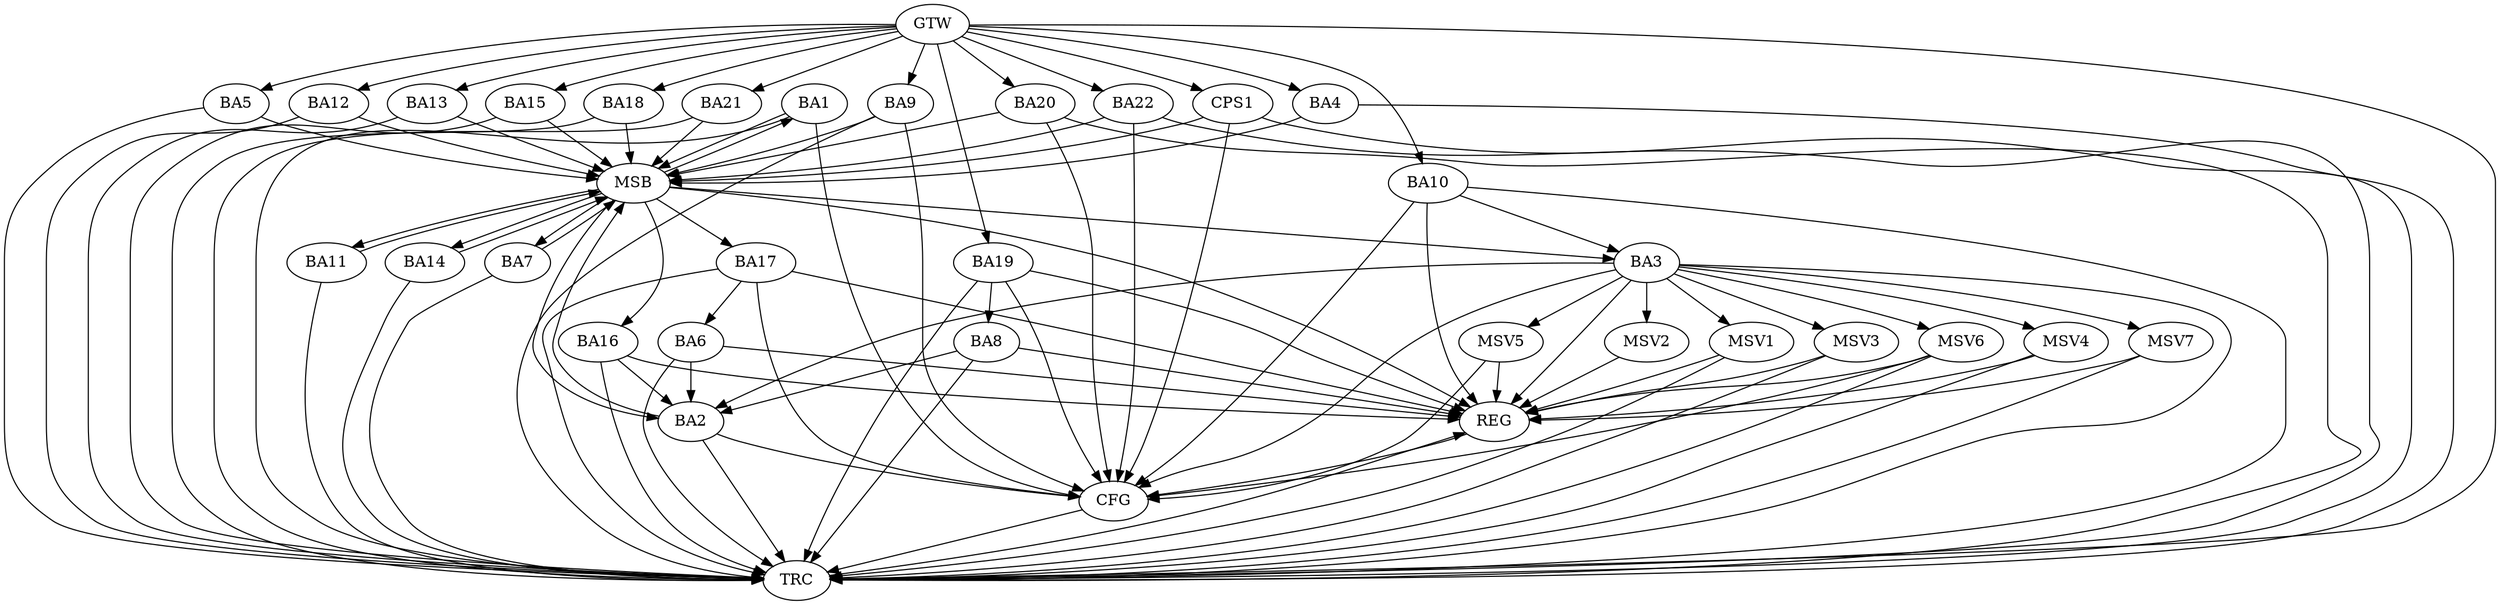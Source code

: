 strict digraph G {
  BA1 [ label="BA1" ];
  BA2 [ label="BA2" ];
  BA3 [ label="BA3" ];
  BA4 [ label="BA4" ];
  BA5 [ label="BA5" ];
  BA6 [ label="BA6" ];
  BA7 [ label="BA7" ];
  BA8 [ label="BA8" ];
  BA9 [ label="BA9" ];
  BA10 [ label="BA10" ];
  BA11 [ label="BA11" ];
  BA12 [ label="BA12" ];
  BA13 [ label="BA13" ];
  BA14 [ label="BA14" ];
  BA15 [ label="BA15" ];
  BA16 [ label="BA16" ];
  BA17 [ label="BA17" ];
  BA18 [ label="BA18" ];
  BA19 [ label="BA19" ];
  BA20 [ label="BA20" ];
  BA21 [ label="BA21" ];
  BA22 [ label="BA22" ];
  CPS1 [ label="CPS1" ];
  GTW [ label="GTW" ];
  REG [ label="REG" ];
  MSB [ label="MSB" ];
  CFG [ label="CFG" ];
  TRC [ label="TRC" ];
  MSV1 [ label="MSV1" ];
  MSV2 [ label="MSV2" ];
  MSV3 [ label="MSV3" ];
  MSV4 [ label="MSV4" ];
  MSV5 [ label="MSV5" ];
  MSV6 [ label="MSV6" ];
  MSV7 [ label="MSV7" ];
  BA3 -> BA2;
  BA6 -> BA2;
  BA8 -> BA2;
  BA10 -> BA3;
  BA16 -> BA2;
  BA17 -> BA6;
  BA19 -> BA8;
  GTW -> BA4;
  GTW -> BA5;
  GTW -> BA9;
  GTW -> BA10;
  GTW -> BA12;
  GTW -> BA13;
  GTW -> BA15;
  GTW -> BA18;
  GTW -> BA19;
  GTW -> BA20;
  GTW -> BA21;
  GTW -> BA22;
  GTW -> CPS1;
  BA3 -> REG;
  BA6 -> REG;
  BA8 -> REG;
  BA10 -> REG;
  BA16 -> REG;
  BA17 -> REG;
  BA19 -> REG;
  BA1 -> MSB;
  MSB -> BA2;
  MSB -> REG;
  BA2 -> MSB;
  MSB -> BA1;
  BA4 -> MSB;
  MSB -> BA3;
  BA5 -> MSB;
  BA7 -> MSB;
  BA9 -> MSB;
  BA11 -> MSB;
  BA12 -> MSB;
  BA13 -> MSB;
  BA14 -> MSB;
  BA15 -> MSB;
  MSB -> BA7;
  BA18 -> MSB;
  MSB -> BA17;
  BA20 -> MSB;
  BA21 -> MSB;
  MSB -> BA16;
  BA22 -> MSB;
  CPS1 -> MSB;
  MSB -> BA11;
  MSB -> BA14;
  BA2 -> CFG;
  BA10 -> CFG;
  BA22 -> CFG;
  BA3 -> CFG;
  CPS1 -> CFG;
  BA9 -> CFG;
  BA19 -> CFG;
  BA1 -> CFG;
  BA17 -> CFG;
  BA20 -> CFG;
  REG -> CFG;
  BA1 -> TRC;
  BA2 -> TRC;
  BA3 -> TRC;
  BA4 -> TRC;
  BA5 -> TRC;
  BA6 -> TRC;
  BA7 -> TRC;
  BA8 -> TRC;
  BA9 -> TRC;
  BA10 -> TRC;
  BA11 -> TRC;
  BA12 -> TRC;
  BA13 -> TRC;
  BA14 -> TRC;
  BA15 -> TRC;
  BA16 -> TRC;
  BA17 -> TRC;
  BA18 -> TRC;
  BA19 -> TRC;
  BA20 -> TRC;
  BA21 -> TRC;
  BA22 -> TRC;
  CPS1 -> TRC;
  GTW -> TRC;
  CFG -> TRC;
  TRC -> REG;
  BA3 -> MSV1;
  MSV1 -> REG;
  MSV1 -> TRC;
  BA3 -> MSV2;
  BA3 -> MSV3;
  MSV2 -> REG;
  MSV3 -> REG;
  MSV3 -> TRC;
  BA3 -> MSV4;
  MSV4 -> REG;
  MSV4 -> TRC;
  BA3 -> MSV5;
  MSV5 -> REG;
  MSV5 -> CFG;
  BA3 -> MSV6;
  MSV6 -> REG;
  MSV6 -> TRC;
  MSV6 -> CFG;
  BA3 -> MSV7;
  MSV7 -> REG;
  MSV7 -> TRC;
}
